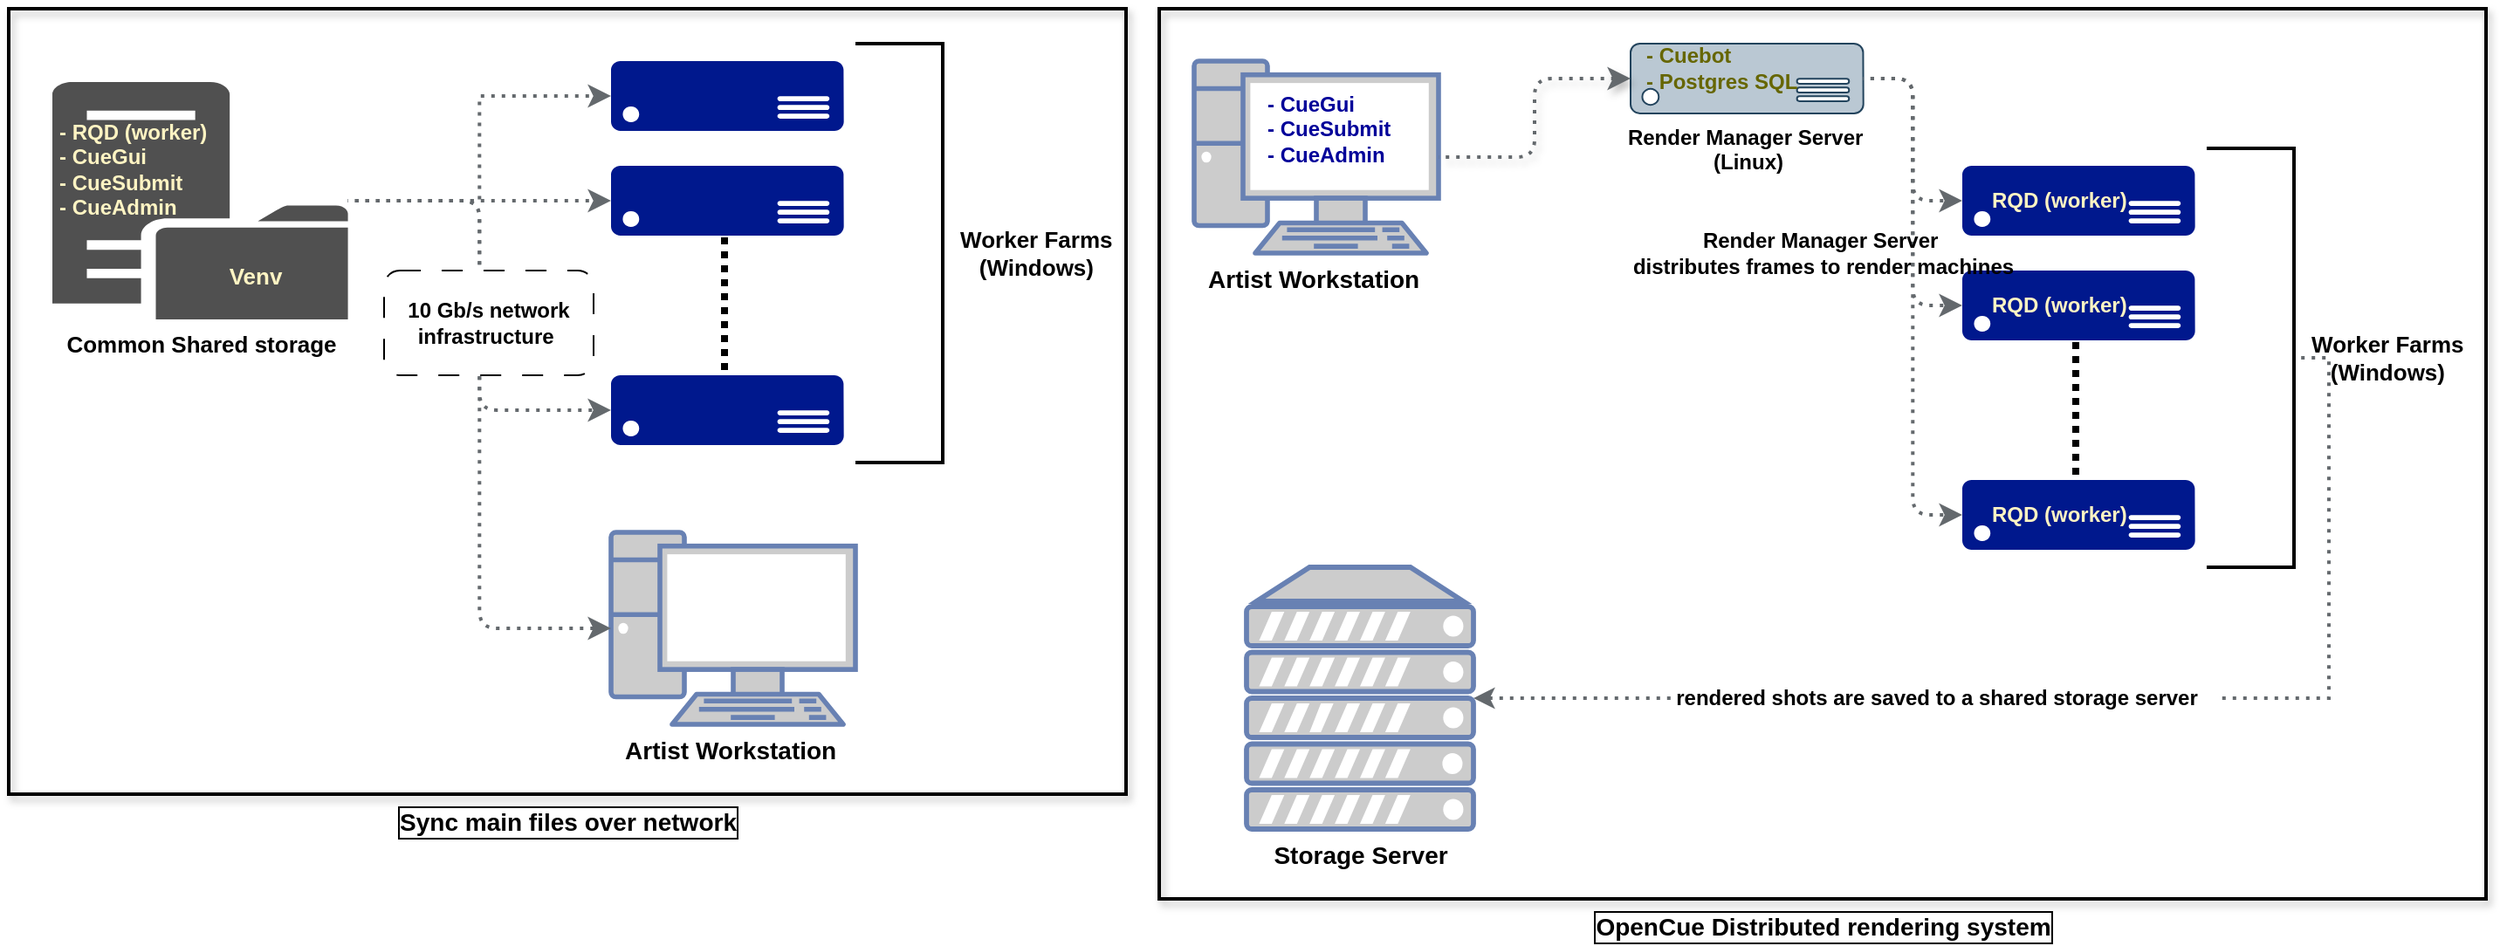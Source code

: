 <mxfile version="24.8.0">
  <diagram name="Page-1" id="wpQLlc00m3X2eT2RVmko">
    <mxGraphModel dx="1901" dy="564" grid="0" gridSize="10" guides="0" tooltips="1" connect="1" arrows="1" fold="1" page="0" pageScale="1" pageWidth="827" pageHeight="1169" math="0" shadow="0">
      <root>
        <mxCell id="0" />
        <mxCell id="1" parent="0" />
        <mxCell id="Yy_-SBkH3VJCivCbjX5J-53" value="&lt;span style=&quot;&quot;&gt;&lt;b&gt;&lt;font style=&quot;font-size: 14px;&quot;&gt;OpenCue Distributed rendering system&lt;/font&gt;&lt;/b&gt;&lt;/span&gt;" style="verticalLabelPosition=bottom;verticalAlign=top;html=1;shape=mxgraph.basic.rect;fillColor2=none;strokeWidth=2;size=20;indent=5;fillColor=none;shadow=1;labelPosition=center;align=center;labelBackgroundColor=none;labelBorderColor=default;horizontal=1;" vertex="1" parent="1">
          <mxGeometry x="10" y="60" width="760" height="510" as="geometry" />
        </mxCell>
        <mxCell id="Yy_-SBkH3VJCivCbjX5J-1" value="&lt;font size=&quot;1&quot; color=&quot;#000000&quot;&gt;&lt;b style=&quot;font-size: 14px;&quot;&gt;Artist Workstation&amp;nbsp;&lt;/b&gt;&lt;/font&gt;" style="fontColor=#0066CC;verticalAlign=top;verticalLabelPosition=bottom;labelPosition=center;align=center;html=1;outlineConnect=0;fillColor=#CCCCCC;strokeColor=#6881B3;gradientColor=none;gradientDirection=north;strokeWidth=2;shape=mxgraph.networks.pc;" vertex="1" parent="1">
          <mxGeometry x="30" y="90" width="140" height="110" as="geometry" />
        </mxCell>
        <mxCell id="Yy_-SBkH3VJCivCbjX5J-8" value="&lt;b&gt;Render Manager Server&amp;nbsp;&lt;br&gt;(Linux)&lt;/b&gt;" style="sketch=0;aspect=fixed;pointerEvents=1;shadow=0;dashed=0;html=1;strokeColor=#23445d;labelPosition=center;verticalLabelPosition=bottom;verticalAlign=top;align=center;fillColor=#bac8d3;shape=mxgraph.azure.server;" vertex="1" parent="1">
          <mxGeometry x="280" y="80" width="133.34" height="40" as="geometry" />
        </mxCell>
        <mxCell id="Yy_-SBkH3VJCivCbjX5J-9" style="edgeStyle=orthogonalEdgeStyle;rounded=1;orthogonalLoop=1;jettySize=auto;html=1;entryX=0;entryY=0.5;entryDx=0;entryDy=0;entryPerimeter=0;dashed=1;strokeWidth=2;curved=0;strokeColor=#64696d;jumpStyle=none;dashPattern=1 2;jumpSize=6;startSize=8;endSize=7;flowAnimation=1;shadow=1;" edge="1" parent="1" source="Yy_-SBkH3VJCivCbjX5J-1" target="Yy_-SBkH3VJCivCbjX5J-8">
          <mxGeometry relative="1" as="geometry" />
        </mxCell>
        <mxCell id="Yy_-SBkH3VJCivCbjX5J-11" value="" style="sketch=0;aspect=fixed;pointerEvents=1;shadow=0;dashed=0;html=1;strokeColor=none;labelPosition=center;verticalLabelPosition=bottom;verticalAlign=top;align=center;fillColor=#00188D;shape=mxgraph.azure.server" vertex="1" parent="1">
          <mxGeometry x="470" y="150" width="133.33" height="40" as="geometry" />
        </mxCell>
        <mxCell id="Yy_-SBkH3VJCivCbjX5J-12" value="" style="sketch=0;aspect=fixed;pointerEvents=1;shadow=0;dashed=0;html=1;strokeColor=none;labelPosition=center;verticalLabelPosition=bottom;verticalAlign=top;align=center;fillColor=#00188D;shape=mxgraph.azure.server" vertex="1" parent="1">
          <mxGeometry x="470" y="210" width="133.33" height="40" as="geometry" />
        </mxCell>
        <mxCell id="Yy_-SBkH3VJCivCbjX5J-13" value="" style="sketch=0;aspect=fixed;pointerEvents=1;shadow=0;dashed=0;html=1;strokeColor=none;labelPosition=center;verticalLabelPosition=bottom;verticalAlign=top;align=center;fillColor=#00188D;shape=mxgraph.azure.server" vertex="1" parent="1">
          <mxGeometry x="470" y="330" width="133.33" height="40" as="geometry" />
        </mxCell>
        <mxCell id="Yy_-SBkH3VJCivCbjX5J-36" style="edgeStyle=orthogonalEdgeStyle;rounded=1;orthogonalLoop=1;jettySize=auto;html=1;entryX=0;entryY=0.5;entryDx=0;entryDy=0;entryPerimeter=0;flowAnimation=1;curved=0;strokeWidth=2;dashed=1;dashPattern=1 2;strokeColor=#64696d;endSize=7;startSize=8;" edge="1" parent="1" source="Yy_-SBkH3VJCivCbjX5J-8" target="Yy_-SBkH3VJCivCbjX5J-11">
          <mxGeometry relative="1" as="geometry" />
        </mxCell>
        <mxCell id="Yy_-SBkH3VJCivCbjX5J-37" style="edgeStyle=orthogonalEdgeStyle;rounded=1;orthogonalLoop=1;jettySize=auto;html=1;entryX=0;entryY=0.5;entryDx=0;entryDy=0;entryPerimeter=0;flowAnimation=1;curved=0;strokeWidth=2;dashed=1;dashPattern=1 2;strokeColor=#64696d;endSize=7;startSize=8;" edge="1" parent="1" source="Yy_-SBkH3VJCivCbjX5J-8" target="Yy_-SBkH3VJCivCbjX5J-12">
          <mxGeometry relative="1" as="geometry" />
        </mxCell>
        <mxCell id="Yy_-SBkH3VJCivCbjX5J-38" style="edgeStyle=orthogonalEdgeStyle;rounded=1;orthogonalLoop=1;jettySize=auto;html=1;entryX=0;entryY=0.5;entryDx=0;entryDy=0;entryPerimeter=0;flowAnimation=1;curved=0;strokeWidth=2;dashed=1;dashPattern=1 2;strokeColor=#64696d;endSize=7;startSize=8;" edge="1" parent="1" source="Yy_-SBkH3VJCivCbjX5J-8" target="Yy_-SBkH3VJCivCbjX5J-13">
          <mxGeometry relative="1" as="geometry" />
        </mxCell>
        <mxCell id="Yy_-SBkH3VJCivCbjX5J-51" value="&lt;font style=&quot;font-size: 12px;&quot;&gt;&lt;b&gt;rendered shots are saved to a shared storage server&amp;nbsp; &amp;nbsp;&lt;/b&gt;&lt;/font&gt;" style="edgeStyle=orthogonalEdgeStyle;rounded=0;orthogonalLoop=1;jettySize=auto;html=1;exitX=0;exitY=0.5;exitDx=0;exitDy=0;exitPerimeter=0;strokeWidth=2;strokeColor=#64696d;flowAnimation=1;dashed=1;dashPattern=1 2;" edge="1" parent="1" source="Yy_-SBkH3VJCivCbjX5J-43" target="Yy_-SBkH3VJCivCbjX5J-50">
          <mxGeometry x="0.234" relative="1" as="geometry">
            <mxPoint x="770" y="530" as="targetPoint" />
            <mxPoint as="offset" />
          </mxGeometry>
        </mxCell>
        <mxCell id="Yy_-SBkH3VJCivCbjX5J-43" value="&lt;blockquote style=&quot;margin: 0px 0px 0px 40px; border: none; padding: 0px; font-size: 13px;&quot;&gt;&lt;b&gt;&amp;nbsp; &amp;nbsp; &amp;nbsp;Worker Farms&lt;br&gt;&amp;nbsp; &amp;nbsp; &amp;nbsp; &amp;nbsp; (Windows)&lt;/b&gt;&lt;/blockquote&gt;" style="strokeWidth=2;html=1;shape=mxgraph.flowchart.annotation_1;align=left;pointerEvents=1;direction=west;" vertex="1" parent="1">
          <mxGeometry x="610" y="140" width="50" height="240" as="geometry" />
        </mxCell>
        <mxCell id="Yy_-SBkH3VJCivCbjX5J-45" value="" style="line;strokeWidth=4;direction=south;html=1;dashed=1;perimeterSpacing=0;dashPattern=1 1;" vertex="1" parent="1">
          <mxGeometry x="530" y="251" width="10" height="80" as="geometry" />
        </mxCell>
        <mxCell id="Yy_-SBkH3VJCivCbjX5J-50" value="&lt;font size=&quot;1&quot; color=&quot;#000000&quot;&gt;&lt;b style=&quot;font-size: 14px;&quot;&gt;Storage Server&lt;/b&gt;&lt;/font&gt;" style="fontColor=#0066CC;verticalAlign=top;verticalLabelPosition=bottom;labelPosition=center;align=center;html=1;outlineConnect=0;fillColor=#CCCCCC;strokeColor=#6881B3;gradientColor=none;gradientDirection=north;strokeWidth=2;shape=mxgraph.networks.server;" vertex="1" parent="1">
          <mxGeometry x="60" y="380" width="130" height="150" as="geometry" />
        </mxCell>
        <mxCell id="Yy_-SBkH3VJCivCbjX5J-52" value="&lt;b&gt;Render Manager Server&amp;nbsp;&lt;br&gt;distributes frames to render machines&lt;/b&gt;" style="text;html=1;align=center;verticalAlign=middle;resizable=0;points=[];autosize=1;strokeColor=none;fillColor=none;" vertex="1" parent="1">
          <mxGeometry x="270" y="180" width="240" height="40" as="geometry" />
        </mxCell>
        <mxCell id="Yy_-SBkH3VJCivCbjX5J-55" value="&lt;b&gt;&lt;font color=&quot;#666600&quot;&gt;- Cuebot&lt;/font&gt;&lt;/b&gt;&lt;div&gt;&lt;b&gt;&lt;font color=&quot;#666600&quot;&gt;- Postgres SQL&lt;/font&gt;&lt;/b&gt;&lt;/div&gt;" style="text;html=1;align=left;verticalAlign=middle;resizable=0;points=[];autosize=1;strokeColor=none;fillColor=none;" vertex="1" parent="1">
          <mxGeometry x="287" y="74" width="110" height="40" as="geometry" />
        </mxCell>
        <mxCell id="Yy_-SBkH3VJCivCbjX5J-56" value="&lt;b style=&quot;&quot;&gt;&lt;font color=&quot;#fff4c3&quot;&gt;RQD (worker)&lt;/font&gt;&lt;/b&gt;" style="text;html=1;align=left;verticalAlign=middle;resizable=0;points=[];autosize=1;strokeColor=none;fillColor=none;" vertex="1" parent="1">
          <mxGeometry x="485" y="155" width="100" height="30" as="geometry" />
        </mxCell>
        <mxCell id="Yy_-SBkH3VJCivCbjX5J-57" value="&lt;b style=&quot;&quot;&gt;&lt;font color=&quot;#fff4c3&quot;&gt;RQD (worker)&lt;/font&gt;&lt;/b&gt;" style="text;html=1;align=left;verticalAlign=middle;resizable=0;points=[];autosize=1;strokeColor=none;fillColor=none;" vertex="1" parent="1">
          <mxGeometry x="485" y="215" width="100" height="30" as="geometry" />
        </mxCell>
        <mxCell id="Yy_-SBkH3VJCivCbjX5J-58" value="&lt;b style=&quot;&quot;&gt;&lt;font color=&quot;#fff4c3&quot;&gt;RQD (worker)&lt;/font&gt;&lt;/b&gt;" style="text;html=1;align=left;verticalAlign=middle;resizable=0;points=[];autosize=1;strokeColor=none;fillColor=none;" vertex="1" parent="1">
          <mxGeometry x="485" y="335" width="100" height="30" as="geometry" />
        </mxCell>
        <mxCell id="Yy_-SBkH3VJCivCbjX5J-59" value="&lt;font color=&quot;#000099&quot;&gt;&lt;b&gt;- CueGui&lt;/b&gt;&lt;/font&gt;&lt;div&gt;&lt;font color=&quot;#000099&quot;&gt;&lt;b&gt;- CueSubmit&lt;/b&gt;&lt;/font&gt;&lt;/div&gt;&lt;div&gt;&lt;font color=&quot;#000099&quot;&gt;&lt;b&gt;- CueAdmin&amp;nbsp;&lt;/b&gt;&lt;/font&gt;&lt;/div&gt;" style="text;html=1;align=left;verticalAlign=middle;resizable=0;points=[];autosize=1;strokeColor=none;fillColor=none;" vertex="1" parent="1">
          <mxGeometry x="70" y="99" width="90" height="60" as="geometry" />
        </mxCell>
        <mxCell id="Yy_-SBkH3VJCivCbjX5J-60" value="&lt;font size=&quot;1&quot; color=&quot;#000000&quot;&gt;&lt;b style=&quot;font-size: 14px;&quot;&gt;Artist Workstation&amp;nbsp;&lt;/b&gt;&lt;/font&gt;" style="fontColor=#0066CC;verticalAlign=top;verticalLabelPosition=bottom;labelPosition=center;align=center;html=1;outlineConnect=0;fillColor=#CCCCCC;strokeColor=#6881B3;gradientColor=none;gradientDirection=north;strokeWidth=2;shape=mxgraph.networks.pc;" vertex="1" parent="1">
          <mxGeometry x="-304" y="360" width="140" height="110" as="geometry" />
        </mxCell>
        <mxCell id="Yy_-SBkH3VJCivCbjX5J-63" value="" style="sketch=0;aspect=fixed;pointerEvents=1;shadow=0;dashed=0;html=1;strokeColor=none;labelPosition=center;verticalLabelPosition=bottom;verticalAlign=top;align=center;fillColor=#00188D;shape=mxgraph.azure.server" vertex="1" parent="1">
          <mxGeometry x="-304" y="90" width="133.33" height="40" as="geometry" />
        </mxCell>
        <mxCell id="Yy_-SBkH3VJCivCbjX5J-64" value="" style="sketch=0;aspect=fixed;pointerEvents=1;shadow=0;dashed=0;html=1;strokeColor=none;labelPosition=center;verticalLabelPosition=bottom;verticalAlign=top;align=center;fillColor=#00188D;shape=mxgraph.azure.server" vertex="1" parent="1">
          <mxGeometry x="-304" y="150" width="133.33" height="40" as="geometry" />
        </mxCell>
        <mxCell id="Yy_-SBkH3VJCivCbjX5J-65" value="" style="sketch=0;aspect=fixed;pointerEvents=1;shadow=0;dashed=0;html=1;strokeColor=none;labelPosition=center;verticalLabelPosition=bottom;verticalAlign=top;align=center;fillColor=#00188D;shape=mxgraph.azure.server" vertex="1" parent="1">
          <mxGeometry x="-304" y="270" width="133.33" height="40" as="geometry" />
        </mxCell>
        <mxCell id="Yy_-SBkH3VJCivCbjX5J-70" value="&lt;blockquote style=&quot;margin: 0px 0px 0px 40px; border: none; padding: 0px; font-size: 13px;&quot;&gt;&lt;b&gt;&amp;nbsp; &amp;nbsp; &amp;nbsp;Worker Farms&lt;br&gt;&amp;nbsp; &amp;nbsp; &amp;nbsp; &amp;nbsp; (Windows)&lt;/b&gt;&lt;/blockquote&gt;" style="strokeWidth=2;html=1;shape=mxgraph.flowchart.annotation_1;align=left;pointerEvents=1;direction=west;" vertex="1" parent="1">
          <mxGeometry x="-164" y="80" width="50" height="240" as="geometry" />
        </mxCell>
        <mxCell id="Yy_-SBkH3VJCivCbjX5J-71" value="" style="line;strokeWidth=4;direction=south;html=1;dashed=1;perimeterSpacing=0;dashPattern=1 1;" vertex="1" parent="1">
          <mxGeometry x="-244" y="191" width="10" height="80" as="geometry" />
        </mxCell>
        <mxCell id="Yy_-SBkH3VJCivCbjX5J-81" style="edgeStyle=orthogonalEdgeStyle;rounded=0;orthogonalLoop=1;jettySize=auto;html=1;endSize=7;startSize=8;flowAnimation=1;dashed=1;dashPattern=1 2;strokeWidth=2;strokeColor=#64696d;" edge="1" parent="1" source="Yy_-SBkH3VJCivCbjX5J-80" target="Yy_-SBkH3VJCivCbjX5J-63">
          <mxGeometry relative="1" as="geometry" />
        </mxCell>
        <mxCell id="Yy_-SBkH3VJCivCbjX5J-80" value="&lt;b&gt;&lt;font style=&quot;font-size: 13px;&quot;&gt;Common Shared storage&lt;/font&gt;&lt;/b&gt;" style="sketch=0;pointerEvents=1;shadow=0;dashed=0;html=1;strokeColor=none;fillColor=#505050;labelPosition=center;verticalLabelPosition=bottom;verticalAlign=top;outlineConnect=0;align=center;shape=mxgraph.office.servers.file_server;" vertex="1" parent="1">
          <mxGeometry x="-624" y="102" width="169.29" height="136" as="geometry" />
        </mxCell>
        <mxCell id="Yy_-SBkH3VJCivCbjX5J-75" value="&lt;b style=&quot;&quot;&gt;&lt;font color=&quot;#fff4c3&quot;&gt;- RQD (worker)&lt;/font&gt;&lt;/b&gt;&lt;div&gt;&lt;b&gt;&lt;font color=&quot;#fff4c3&quot;&gt;- CueGui&lt;/font&gt;&lt;/b&gt;&lt;div&gt;&lt;b&gt;&lt;font color=&quot;#fff4c3&quot;&gt;- CueSubmit&lt;/font&gt;&lt;/b&gt;&lt;/div&gt;&lt;div&gt;&lt;b style=&quot;&quot;&gt;&lt;font color=&quot;#fff4c3&quot;&gt;- CueAdmin&amp;nbsp;&lt;/font&gt;&lt;/b&gt;&lt;/div&gt;&lt;/div&gt;" style="text;html=1;align=left;verticalAlign=middle;resizable=0;points=[];autosize=1;strokeColor=none;fillColor=none;" vertex="1" parent="1">
          <mxGeometry x="-622" y="117" width="110" height="70" as="geometry" />
        </mxCell>
        <mxCell id="Yy_-SBkH3VJCivCbjX5J-82" style="edgeStyle=orthogonalEdgeStyle;rounded=1;orthogonalLoop=1;jettySize=auto;html=1;entryX=0;entryY=0.5;entryDx=0;entryDy=0;entryPerimeter=0;dashed=1;dashPattern=1 2;strokeWidth=2;curved=0;flowAnimation=1;endSize=7;startSize=8;strokeColor=#64696d;" edge="1" parent="1" source="Yy_-SBkH3VJCivCbjX5J-80" target="Yy_-SBkH3VJCivCbjX5J-64">
          <mxGeometry relative="1" as="geometry" />
        </mxCell>
        <mxCell id="Yy_-SBkH3VJCivCbjX5J-83" style="edgeStyle=orthogonalEdgeStyle;rounded=1;orthogonalLoop=1;jettySize=auto;html=1;entryX=0;entryY=0.5;entryDx=0;entryDy=0;entryPerimeter=0;strokeWidth=2;curved=0;strokeColor=#64696d;flowAnimation=1;dashed=1;dashPattern=1 2;endSize=7;startSize=8;" edge="1" parent="1" source="Yy_-SBkH3VJCivCbjX5J-80" target="Yy_-SBkH3VJCivCbjX5J-65">
          <mxGeometry relative="1" as="geometry" />
        </mxCell>
        <mxCell id="Yy_-SBkH3VJCivCbjX5J-85" style="edgeStyle=orthogonalEdgeStyle;rounded=1;orthogonalLoop=1;jettySize=auto;html=1;entryX=0;entryY=0.5;entryDx=0;entryDy=0;entryPerimeter=0;strokeWidth=2;curved=0;strokeColor=#64696d;endSize=7;startSize=8;flowAnimation=1;dashed=1;dashPattern=1 2;" edge="1" parent="1" source="Yy_-SBkH3VJCivCbjX5J-80" target="Yy_-SBkH3VJCivCbjX5J-60">
          <mxGeometry relative="1" as="geometry" />
        </mxCell>
        <mxCell id="Yy_-SBkH3VJCivCbjX5J-86" value="&lt;b&gt;10 Gb/s network infrastructure&amp;nbsp;&lt;/b&gt;" style="rounded=1;whiteSpace=wrap;html=1;dashed=1;dashPattern=12 12;" vertex="1" parent="1">
          <mxGeometry x="-434" y="210" width="120" height="60" as="geometry" />
        </mxCell>
        <mxCell id="Yy_-SBkH3VJCivCbjX5J-87" value="&lt;span style=&quot;font-size: 14px;&quot;&gt;&lt;b&gt;Sync main files over network&lt;/b&gt;&lt;/span&gt;" style="verticalLabelPosition=bottom;verticalAlign=top;html=1;shape=mxgraph.basic.rect;fillColor2=none;strokeWidth=2;size=20;indent=5;fillColor=none;shadow=1;labelPosition=center;align=center;labelBackgroundColor=none;labelBorderColor=default;horizontal=1;" vertex="1" parent="1">
          <mxGeometry x="-649" y="60" width="640" height="450" as="geometry" />
        </mxCell>
        <mxCell id="Yy_-SBkH3VJCivCbjX5J-90" value="&lt;font size=&quot;1&quot; color=&quot;#fff4c3&quot;&gt;&lt;b style=&quot;font-size: 13px;&quot;&gt;Venv&lt;/b&gt;&lt;/font&gt;" style="text;html=1;align=center;verticalAlign=middle;resizable=0;points=[];autosize=1;strokeColor=none;fillColor=none;" vertex="1" parent="1">
          <mxGeometry x="-532" y="199" width="48" height="28" as="geometry" />
        </mxCell>
      </root>
    </mxGraphModel>
  </diagram>
</mxfile>
